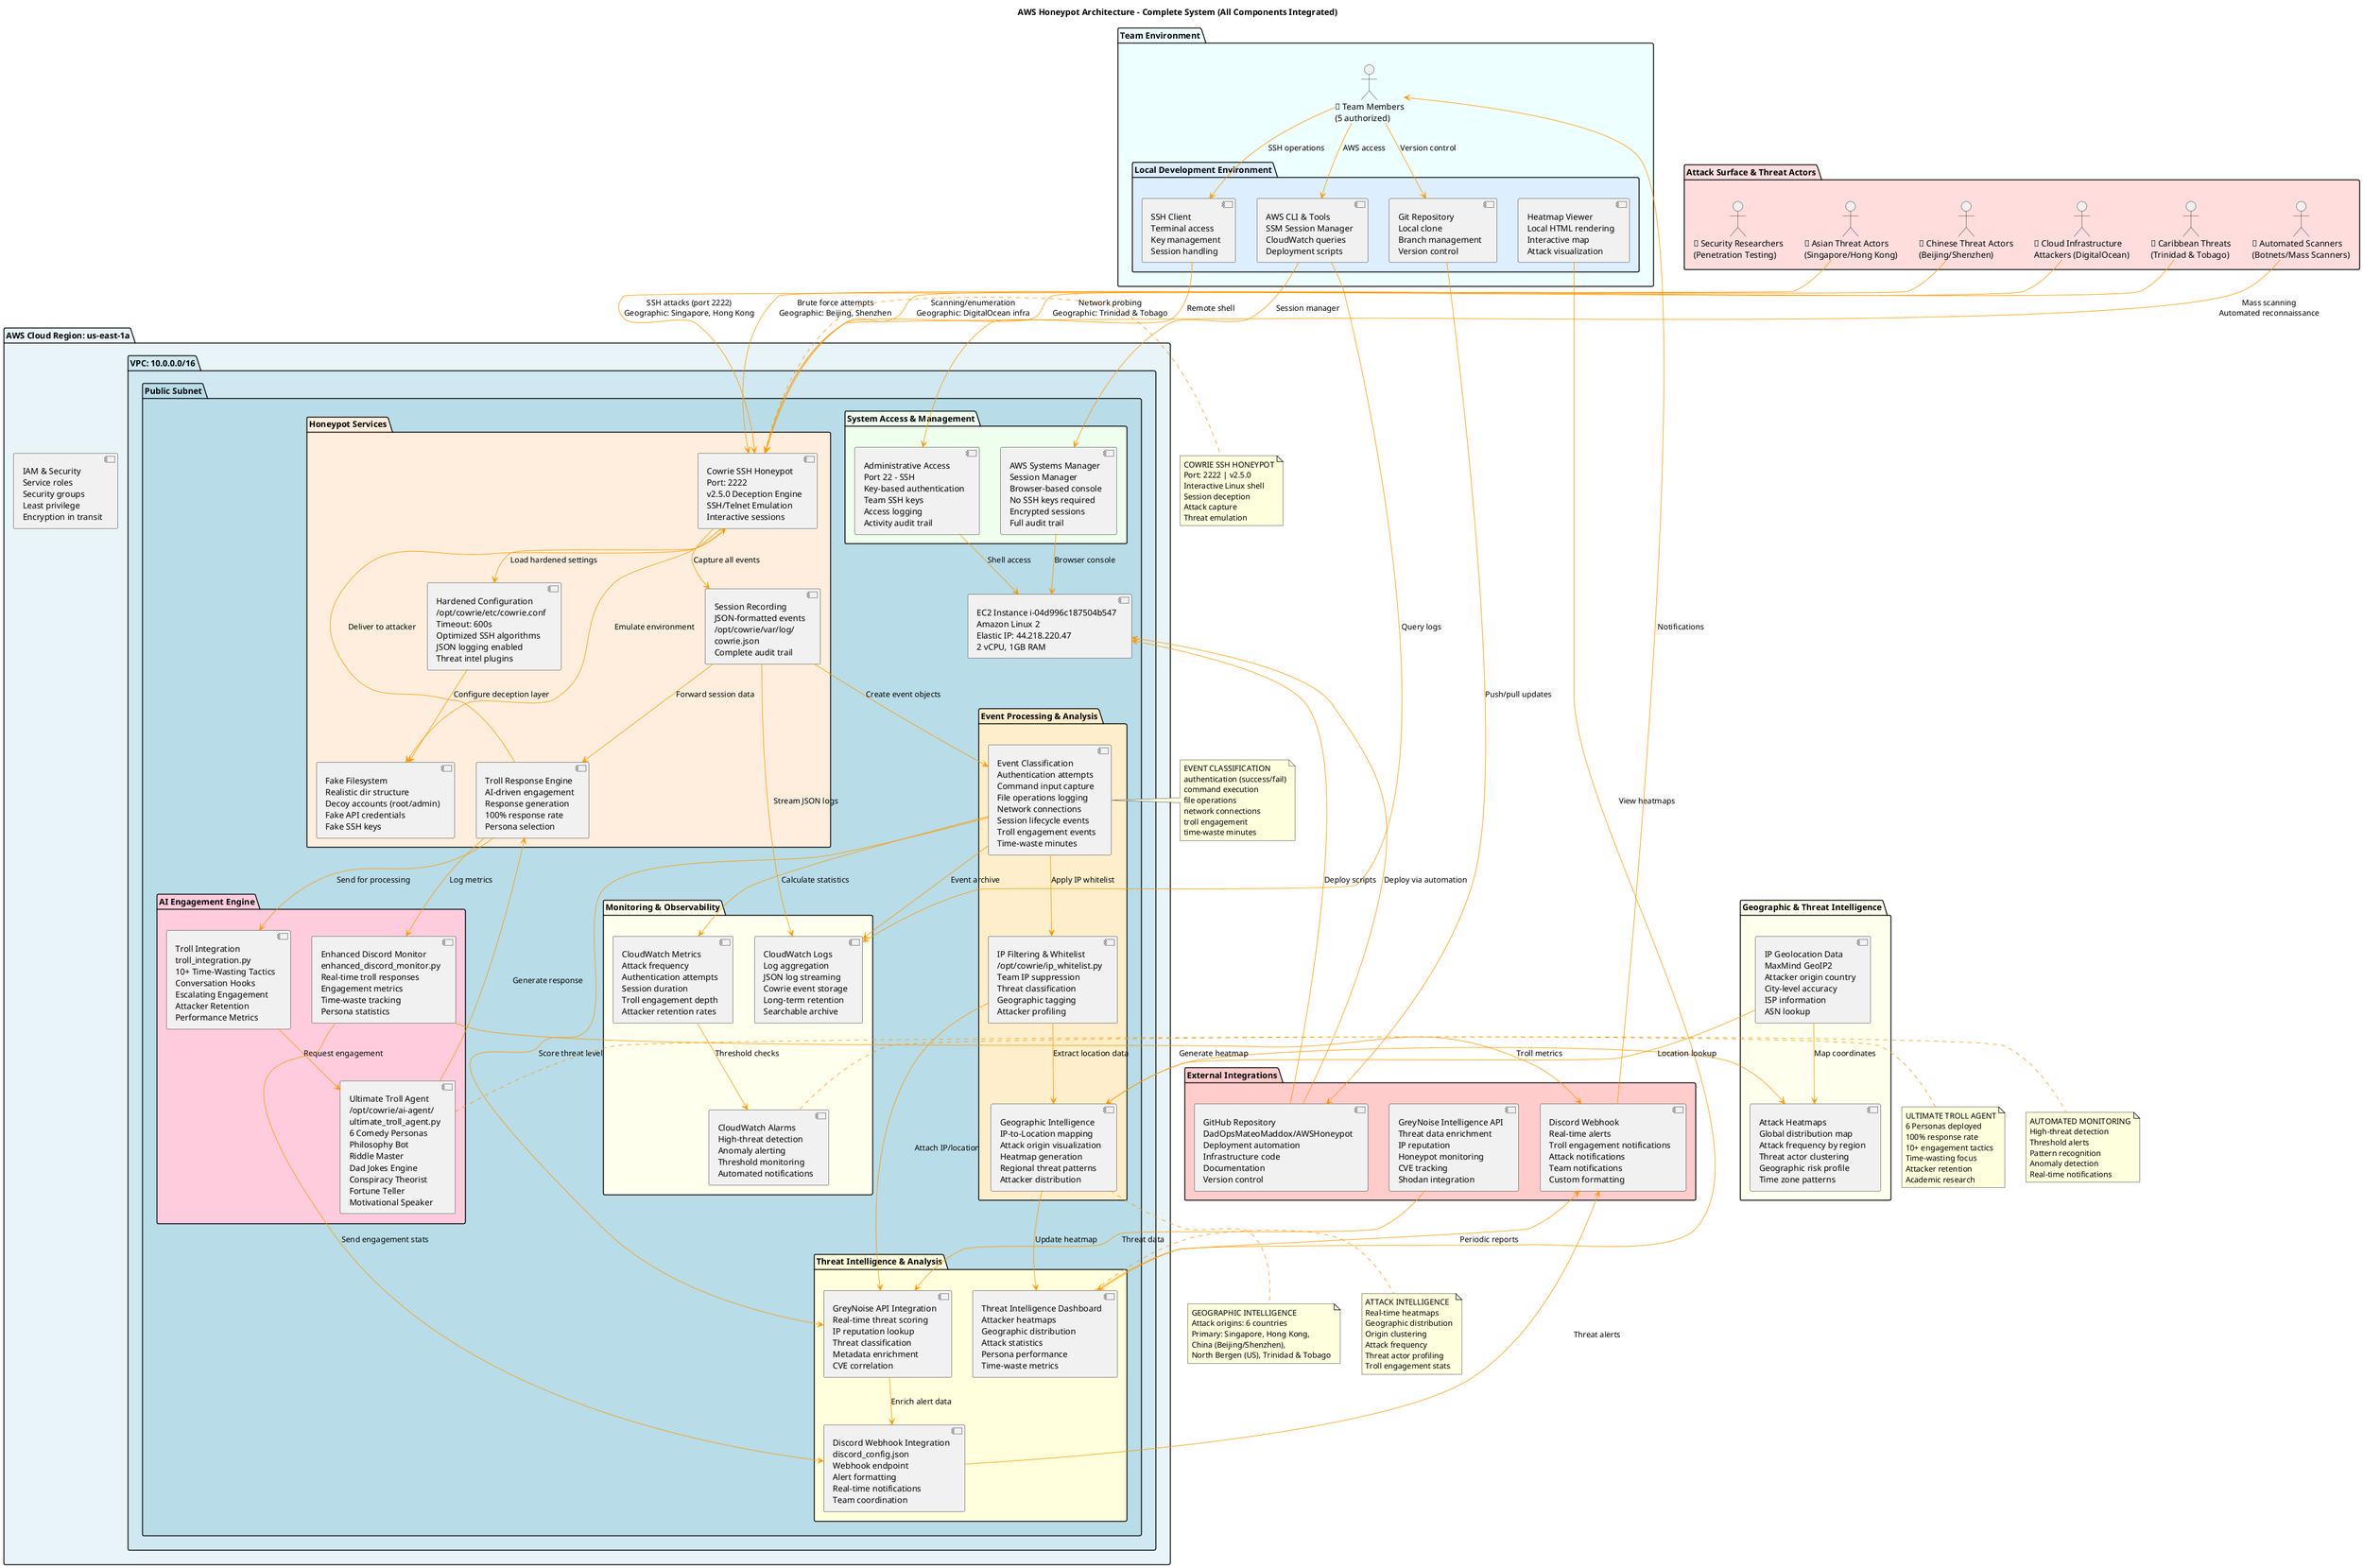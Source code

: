 @startuml honeypot-complete-architecture
title AWS Honeypot Architecture - Complete System (All Components Integrated)

skinparam BackgroundColor #ffffff
skinparam ComponentStyle uml2
skinparam ArrowColor #FF9900
skinparam BorderColor #232F3E
skinparam FontColor #232F3E

package "AWS Cloud Region: us-east-1a" #e8f4f8 {
    package "VPC: 10.0.0.0/16" #d0e8f2 {
        package "Public Subnet" #b8dce8 {

            component "EC2 Instance i-04d996c187504b547\nAmazon Linux 2\nElastic IP: 44.218.220.47\n2 vCPU, 1GB RAM" as EC2

            package "Honeypot Services" #ffeedd {
                component "Cowrie SSH Honeypot\nPort: 2222\nv2.5.0 Deception Engine\nSSH/Telnet Emulation\nInteractive sessions" as Honeypot
                
                component "Hardened Configuration\n/opt/cowrie/etc/cowrie.conf\nTimeout: 600s\nOptimized SSH algorithms\nJSON logging enabled\nThreat intel plugins" as Config
                
                component "Fake Filesystem\nRealistic dir structure\nDecoy accounts (root/admin)\nFake API credentials\nFake SSH keys" as FakeFS
                
                component "Session Recording\nJSON-formatted events\n/opt/cowrie/var/log/\ncowrie.json\nComplete audit trail" as Recording
                
                component "Troll Response Engine\nAI-driven engagement\nResponse generation\n100% response rate\nPersona selection" as TrollResponder
            }

            package "AI Engagement Engine" #ffccdd {
                component "Ultimate Troll Agent\n/opt/cowrie/ai-agent/\nultimate_troll_agent.py\n6 Comedy Personas\nPhilosophy Bot\nRiddle Master\nDad Jokes Engine\nConspiracy Theorist\nFortune Teller\nMotivational Speaker" as TrollAgent
                
                component "Troll Integration\ntroll_integration.py\n10+ Time-Wasting Tactics\nConversation Hooks\nEscalating Engagement\nAttacker Retention\nPerformance Metrics" as TrollIntegration
                
                component "Enhanced Discord Monitor\nenhanced_discord_monitor.py\nReal-time troll responses\nEngagement metrics\nTime-waste tracking\nPersona statistics" as EnhancedDiscord
            }

            package "Event Processing & Analysis" #ffeecc {
                component "Event Classification\nAuthentication attempts\nCommand input capture\nFile operations logging\nNetwork connections\nSession lifecycle events\nTroll engagement events\nTime-waste minutes" as Events
                
                component "IP Filtering & Whitelist\n/opt/cowrie/ip_whitelist.py\nTeam IP suppression\nThreat classification\nGeographic tagging\nAttacker profiling" as Filtering
                
                component "Geographic Intelligence\nIP-to-Location mapping\nAttack origin visualization\nHeatmap generation\nRegional threat patterns\nAttacker distribution" as GeoIntel
            }

            package "Threat Intelligence & Analysis" #ffffdd {
                component "GreyNoise API Integration\nReal-time threat scoring\nIP reputation lookup\nThreat classification\nMetadata enrichment\nCVE correlation" as GreyNoise
                
                component "Discord Webhook Integration\ndiscord_config.json\nWebhook endpoint\nAlert formatting\nReal-time notifications\nTeam coordination" as Discord
                
                component "Threat Intelligence Dashboard\nAttacker heatmaps\nGeographic distribution\nAttack statistics\nPersona performance\nTime-waste metrics" as Dashboard
            }

            package "System Access & Management" #eeffee {
                component "Administrative Access\nPort 22 - SSH\nKey-based authentication\nTeam SSH keys\nAccess logging\nActivity audit trail" as AdminSSH
                
                component "AWS Systems Manager\nSession Manager\nBrowser-based console\nNo SSH keys required\nEncrypted sessions\nFull audit trail" as SSM
            }

            package "Monitoring & Observability" #ffffee {
                component "CloudWatch Logs\nLog aggregation\nJSON log streaming\nCowrie event storage\nLong-term retention\nSearchable archive" as CloudWatch
                
                component "CloudWatch Metrics\nAttack frequency\nAuthentication attempts\nSession duration\nTroll engagement depth\nAttacker retention rates" as Metrics
                
                component "CloudWatch Alarms\nHigh-threat detection\nAnomaly alerting\nThreshold monitoring\nAutomated notifications" as Alarms
            }
        }
    }

    component "IAM & Security\nService roles\nSecurity groups\nLeast privilege\nEncryption in transit" as IAM
}

package "Geographic & Threat Intelligence" #ffffee {
    component "IP Geolocation Data\nMaxMind GeoIP2\nAttacker origin country\nCity-level accuracy\nISP information\nASN lookup" as GeoData
    
    component "Attack Heatmaps\nGlobal distribution map\nAttack frequency by region\nThreat actor clustering\nGeographic risk profile\nTime zone patterns" as Heatmap
}

package "External Integrations" #ffcccc {
    component "Discord Webhook\nReal-time alerts\nTroll engagement notifications\nAttack notifications\nTeam notifications\nCustom formatting" as DiscordWebhook
    
    component "GitHub Repository\nDadOpsMateoMaddox/AWSHoneypot\nDeployment automation\nInfrastructure code\nDocumentation\nVersion control" as GitHub
    
    component "GreyNoise Intelligence API\nThreat data enrichment\nIP reputation\nHoneypot monitoring\nCVE tracking\nShodan integration" as GreyNoiseAPI
}

package "Attack Surface & Threat Actors" #ffdddd {
    actor AttackersSG as "🎯 Asian Threat Actors\n(Singapore/Hong Kong)"
    actor AttackersChina as "🎯 Chinese Threat Actors\n(Beijing/Shenzhen)"
    actor AttackersDO as "🎯 Cloud Infrastructure\nAttackers (DigitalOcean)"
    actor AttackersTT as "🎯 Caribbean Threats\n(Trinidad & Tobago)"
    actor Bots as "🤖 Automated Scanners\n(Botnets/Mass Scanners)"
    actor Researchers as "🔬 Security Researchers\n(Penetration Testing)"
}

package "Team Environment" #eeffff {
    actor TeamMembers as "👥 Team Members\n(5 authorized)"

    package "Local Development Environment" #ddeeff {
        component "Git Repository\nLocal clone\nBranch management\nVersion control" as GitLocal
        
        component "SSH Client\nTerminal access\nKey management\nSession handling" as SSHClient
        
        component "AWS CLI & Tools\nSSM Session Manager\nCloudWatch queries\nDeployment scripts" as AWSTools
        
        component "Heatmap Viewer\nLocal HTML rendering\nInteractive map\nAttack visualization" as HeatmapViewer
    }
}

' === Attack Flows ===
AttackersSG --> Honeypot : SSH attacks (port 2222)\nGeographic: Singapore, Hong Kong
AttackersChina --> Honeypot : Brute force attempts\nGeographic: Beijing, Shenzhen
AttackersDO --> Honeypot : Scanning/enumeration\nGeographic: DigitalOcean infra
AttackersTT --> Honeypot : Network probing\nGeographic: Trinidad & Tobago
Bots --> Honeypot : Mass scanning\nAutomated reconnaissance

' === Honeypot Internal Processing ===
Honeypot --> Config : Load hardened settings
Config --> FakeFS : Configure deception layer
Honeypot --> FakeFS : Emulate environment
Honeypot --> Recording : Capture all events
Recording --> Events : Create event objects

' === Event Processing ===
Events --> Filtering : Apply IP whitelist
Filtering --> GeoIntel : Extract location data
GeoIntel --> Heatmap : Generate heatmap

' === AI Troll Engagement Pipeline ===
Recording --> TrollResponder : Forward session data
TrollResponder --> TrollIntegration : Send for processing
TrollIntegration --> TrollAgent : Request engagement
TrollAgent --> TrollResponder : Generate response
TrollResponder --> Honeypot : Deliver to attacker
TrollResponder --> EnhancedDiscord : Log metrics

' === Threat Intelligence Pipeline ===
Events --> GreyNoise : Score threat level
Filtering --> GreyNoise : Attach IP/location
GreyNoise --> Discord : Enrich alert data
GeoIntel --> Dashboard : Update heatmap
EnhancedDiscord --> Discord : Send engagement stats

' === Discord Notifications ===
Discord --> DiscordWebhook : Threat alerts
EnhancedDiscord --> DiscordWebhook : Troll metrics
Dashboard --> DiscordWebhook : Periodic reports

' === Monitoring & Logging ===
Recording --> CloudWatch : Stream JSON logs
Events --> CloudWatch : Event archive
Events --> Metrics : Calculate statistics
Metrics --> Alarms : Threshold checks

' === Team Access & Management ===
TeamMembers --> SSHClient : SSH operations
TeamMembers --> AWSTools : AWS access
SSHClient --> AdminSSH : Remote shell
AWSTools --> SSM : Session manager
AdminSSH --> EC2 : Shell access
SSM --> EC2 : Browser console
AWSTools --> CloudWatch : Query logs
HeatmapViewer --> Dashboard : View heatmaps

' === Geographic Intelligence ===
GeoData --> GeoIntel : Location lookup
GeoData --> Heatmap : Map coordinates

' === External Integrations ===
GitHub --> EC2 : Deploy scripts
GreyNoiseAPI --> GreyNoise : Threat data
DiscordWebhook --> TeamMembers : Notifications

' === Version Control & Deployment ===
TeamMembers --> GitLocal : Version control
GitLocal --> GitHub : Push/pull updates
GitHub --> EC2 : Deploy via automation

' === Notes ===
note right of Honeypot
COWRIE SSH HONEYPOT
Port: 2222 | v2.5.0
Interactive Linux shell
Session deception
Attack capture
Threat emulation
end note

note right of TrollAgent
ULTIMATE TROLL AGENT
6 Personas deployed
100% response rate
10+ engagement tactics
Time-wasting focus
Attacker retention
Academic research
end note

note right of Events
EVENT CLASSIFICATION
authentication (success/fail)
command execution
file operations
network connections
troll engagement
time-waste minutes
end note

note right of Dashboard
ATTACK INTELLIGENCE
Real-time heatmaps
Geographic distribution
Origin clustering
Attack frequency
Threat actor profiling
Troll engagement stats
end note

note bottom of GeoIntel
GEOGRAPHIC INTELLIGENCE
Attack origins: 6 countries
Primary: Singapore, Hong Kong,
China (Beijing/Shenzhen),
North Bergen (US), Trinidad & Tobago
end note

note right of Alarms
AUTOMATED MONITORING
High-threat detection
Threshold alerts
Pattern recognition
Anomaly detection
Real-time notifications
end note

@enduml
